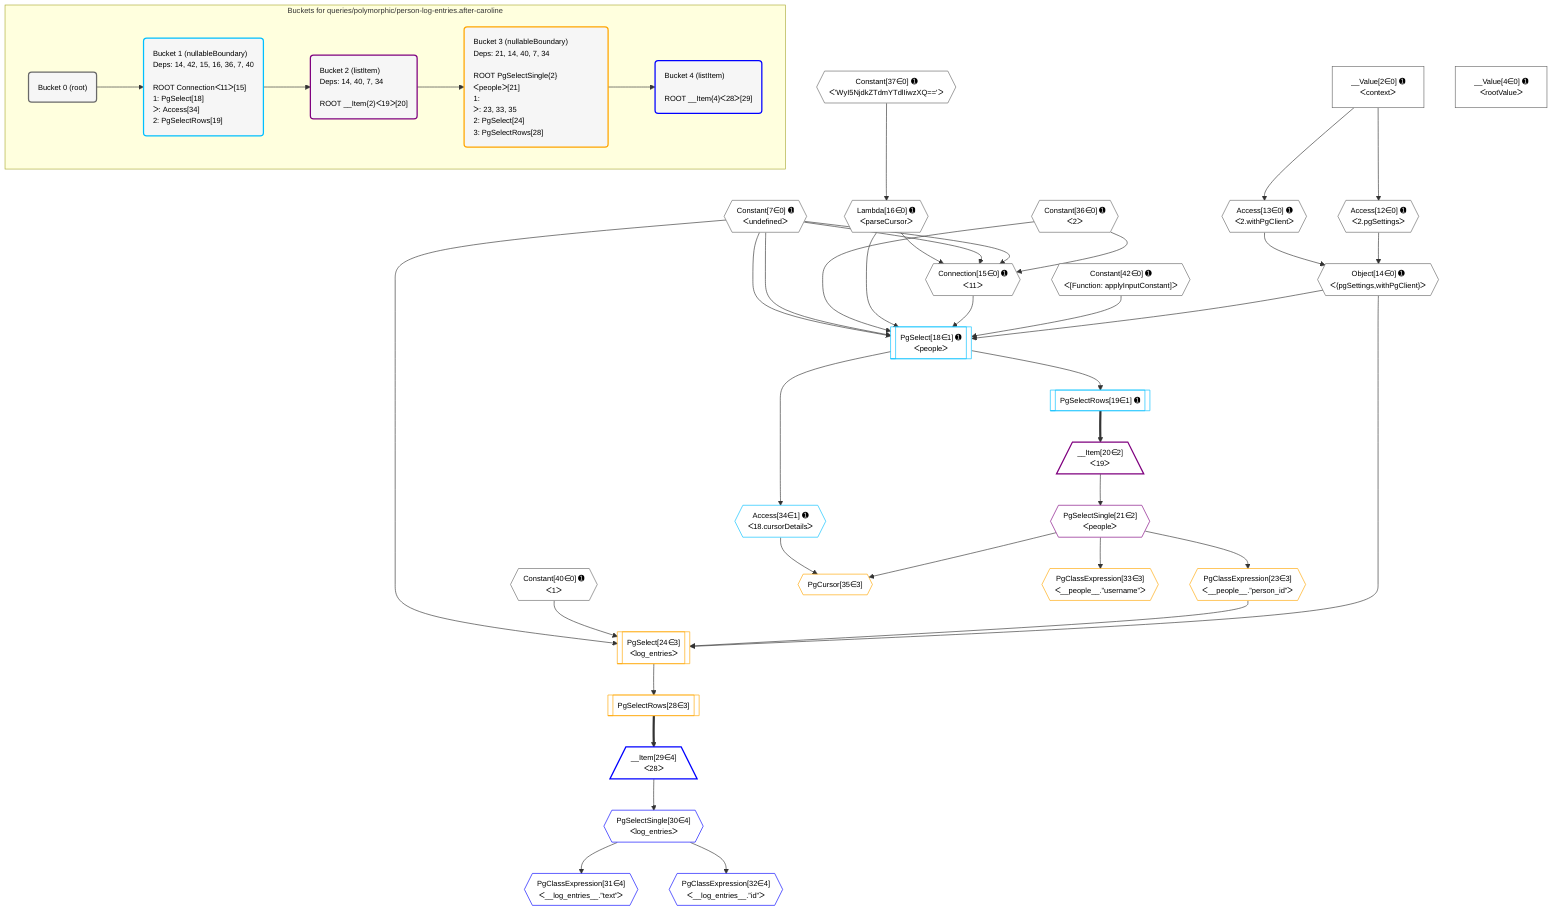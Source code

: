 %%{init: {'themeVariables': { 'fontSize': '12px'}}}%%
graph TD
    classDef path fill:#eee,stroke:#000,color:#000
    classDef plan fill:#fff,stroke-width:1px,color:#000
    classDef itemplan fill:#fff,stroke-width:2px,color:#000
    classDef unbatchedplan fill:#dff,stroke-width:1px,color:#000
    classDef sideeffectplan fill:#fcc,stroke-width:2px,color:#000
    classDef bucket fill:#f6f6f6,color:#000,stroke-width:2px,text-align:left


    %% plan dependencies
    Connection15{{"Connection[15∈0] ➊<br />ᐸ11ᐳ"}}:::plan
    Constant36{{"Constant[36∈0] ➊<br />ᐸ2ᐳ"}}:::plan
    Constant7{{"Constant[7∈0] ➊<br />ᐸundefinedᐳ"}}:::plan
    Lambda16{{"Lambda[16∈0] ➊<br />ᐸparseCursorᐳ"}}:::plan
    Constant36 & Constant7 & Constant7 & Lambda16 --> Connection15
    Object14{{"Object[14∈0] ➊<br />ᐸ{pgSettings,withPgClient}ᐳ"}}:::plan
    Access12{{"Access[12∈0] ➊<br />ᐸ2.pgSettingsᐳ"}}:::plan
    Access13{{"Access[13∈0] ➊<br />ᐸ2.withPgClientᐳ"}}:::plan
    Access12 & Access13 --> Object14
    __Value2["__Value[2∈0] ➊<br />ᐸcontextᐳ"]:::plan
    __Value2 --> Access12
    __Value2 --> Access13
    Constant37{{"Constant[37∈0] ➊<br />ᐸ'WyI5NjdkZTdmYTdlIiwzXQ=='ᐳ"}}:::plan
    Constant37 --> Lambda16
    __Value4["__Value[4∈0] ➊<br />ᐸrootValueᐳ"]:::plan
    Constant40{{"Constant[40∈0] ➊<br />ᐸ1ᐳ"}}:::plan
    Constant42{{"Constant[42∈0] ➊<br />ᐸ[Function: applyInputConstant]ᐳ"}}:::plan
    PgSelect18[["PgSelect[18∈1] ➊<br />ᐸpeopleᐳ"]]:::plan
    Object14 & Constant42 & Connection15 & Lambda16 & Constant36 & Constant7 & Constant7 --> PgSelect18
    PgSelectRows19[["PgSelectRows[19∈1] ➊"]]:::plan
    PgSelect18 --> PgSelectRows19
    Access34{{"Access[34∈1] ➊<br />ᐸ18.cursorDetailsᐳ"}}:::plan
    PgSelect18 --> Access34
    __Item20[/"__Item[20∈2]<br />ᐸ19ᐳ"\]:::itemplan
    PgSelectRows19 ==> __Item20
    PgSelectSingle21{{"PgSelectSingle[21∈2]<br />ᐸpeopleᐳ"}}:::plan
    __Item20 --> PgSelectSingle21
    PgSelect24[["PgSelect[24∈3]<br />ᐸlog_entriesᐳ"]]:::plan
    PgClassExpression23{{"PgClassExpression[23∈3]<br />ᐸ__people__.”person_id”ᐳ"}}:::plan
    Object14 & PgClassExpression23 & Constant40 & Constant7 --> PgSelect24
    PgCursor35{{"PgCursor[35∈3]"}}:::plan
    PgSelectSingle21 & Access34 --> PgCursor35
    PgSelectSingle21 --> PgClassExpression23
    PgSelectRows28[["PgSelectRows[28∈3]"]]:::plan
    PgSelect24 --> PgSelectRows28
    PgClassExpression33{{"PgClassExpression[33∈3]<br />ᐸ__people__.”username”ᐳ"}}:::plan
    PgSelectSingle21 --> PgClassExpression33
    __Item29[/"__Item[29∈4]<br />ᐸ28ᐳ"\]:::itemplan
    PgSelectRows28 ==> __Item29
    PgSelectSingle30{{"PgSelectSingle[30∈4]<br />ᐸlog_entriesᐳ"}}:::plan
    __Item29 --> PgSelectSingle30
    PgClassExpression31{{"PgClassExpression[31∈4]<br />ᐸ__log_entries__.”text”ᐳ"}}:::plan
    PgSelectSingle30 --> PgClassExpression31
    PgClassExpression32{{"PgClassExpression[32∈4]<br />ᐸ__log_entries__.”id”ᐳ"}}:::plan
    PgSelectSingle30 --> PgClassExpression32

    %% define steps

    subgraph "Buckets for queries/polymorphic/person-log-entries.after-caroline"
    Bucket0("Bucket 0 (root)"):::bucket
    classDef bucket0 stroke:#696969
    class Bucket0,__Value2,__Value4,Constant7,Access12,Access13,Object14,Connection15,Lambda16,Constant36,Constant37,Constant40,Constant42 bucket0
    Bucket1("Bucket 1 (nullableBoundary)<br />Deps: 14, 42, 15, 16, 36, 7, 40<br /><br />ROOT Connectionᐸ11ᐳ[15]<br />1: PgSelect[18]<br />ᐳ: Access[34]<br />2: PgSelectRows[19]"):::bucket
    classDef bucket1 stroke:#00bfff
    class Bucket1,PgSelect18,PgSelectRows19,Access34 bucket1
    Bucket2("Bucket 2 (listItem)<br />Deps: 14, 40, 7, 34<br /><br />ROOT __Item{2}ᐸ19ᐳ[20]"):::bucket
    classDef bucket2 stroke:#7f007f
    class Bucket2,__Item20,PgSelectSingle21 bucket2
    Bucket3("Bucket 3 (nullableBoundary)<br />Deps: 21, 14, 40, 7, 34<br /><br />ROOT PgSelectSingle{2}ᐸpeopleᐳ[21]<br />1: <br />ᐳ: 23, 33, 35<br />2: PgSelect[24]<br />3: PgSelectRows[28]"):::bucket
    classDef bucket3 stroke:#ffa500
    class Bucket3,PgClassExpression23,PgSelect24,PgSelectRows28,PgClassExpression33,PgCursor35 bucket3
    Bucket4("Bucket 4 (listItem)<br /><br />ROOT __Item{4}ᐸ28ᐳ[29]"):::bucket
    classDef bucket4 stroke:#0000ff
    class Bucket4,__Item29,PgSelectSingle30,PgClassExpression31,PgClassExpression32 bucket4
    Bucket0 --> Bucket1
    Bucket1 --> Bucket2
    Bucket2 --> Bucket3
    Bucket3 --> Bucket4
    end